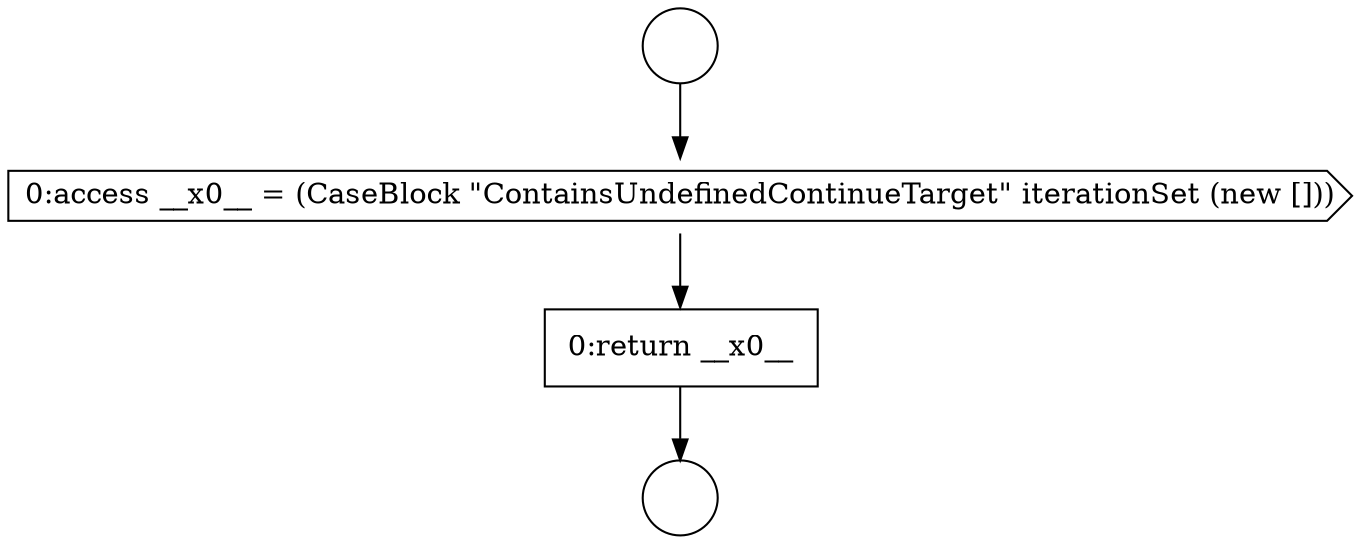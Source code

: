 digraph {
  node6906 [shape=circle label=" " color="black" fillcolor="white" style=filled]
  node6908 [shape=cds, label=<<font color="black">0:access __x0__ = (CaseBlock &quot;ContainsUndefinedContinueTarget&quot; iterationSet (new []))</font>> color="black" fillcolor="white" style=filled]
  node6909 [shape=none, margin=0, label=<<font color="black">
    <table border="0" cellborder="1" cellspacing="0" cellpadding="10">
      <tr><td align="left">0:return __x0__</td></tr>
    </table>
  </font>> color="black" fillcolor="white" style=filled]
  node6907 [shape=circle label=" " color="black" fillcolor="white" style=filled]
  node6906 -> node6908 [ color="black"]
  node6908 -> node6909 [ color="black"]
  node6909 -> node6907 [ color="black"]
}
